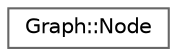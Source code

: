 digraph "类继承关系图"
{
 // LATEX_PDF_SIZE
  bgcolor="transparent";
  edge [fontname=Helvetica,fontsize=10,labelfontname=Helvetica,labelfontsize=10];
  node [fontname=Helvetica,fontsize=10,shape=box,height=0.2,width=0.4];
  rankdir="LR";
  Node0 [id="Node000000",label="Graph::Node",height=0.2,width=0.4,color="grey40", fillcolor="white", style="filled",URL="$struct_graph_1_1_node.html",tooltip=" "];
}
